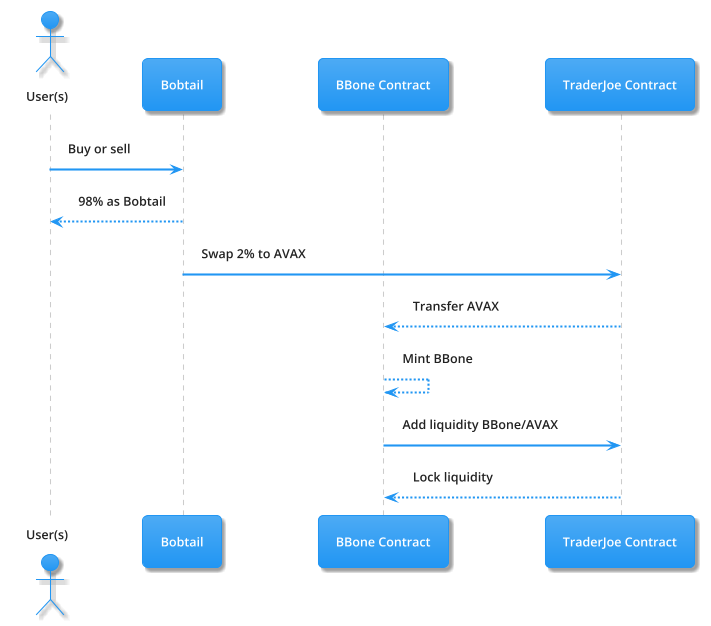 @startuml Minting

!theme materia
skinparam sequenceArrowThickness 2
skinparam roundcorner 10
skinparam maxmessagesize 160
skinparam classFontSize 15
skinparam defaultFontName Open Sans Semibold

actor "User(s)" as User
participant "Bobtail" as Bobtail
participant "BBone Contract" as BBone
participant "TraderJoe Contract" as TraderJoe

User -> Bobtail: Buy or sell
User <-- Bobtail: 98% as Bobtail
Bobtail -> TraderJoe: Swap 2% to AVAX
TraderJoe --> BBone: Transfer AVAX
BBone --> BBone: Mint BBone
BBone -> TraderJoe: Add liquidity BBone/AVAX
BBone <-- TraderJoe: Lock liquidity
@enduml